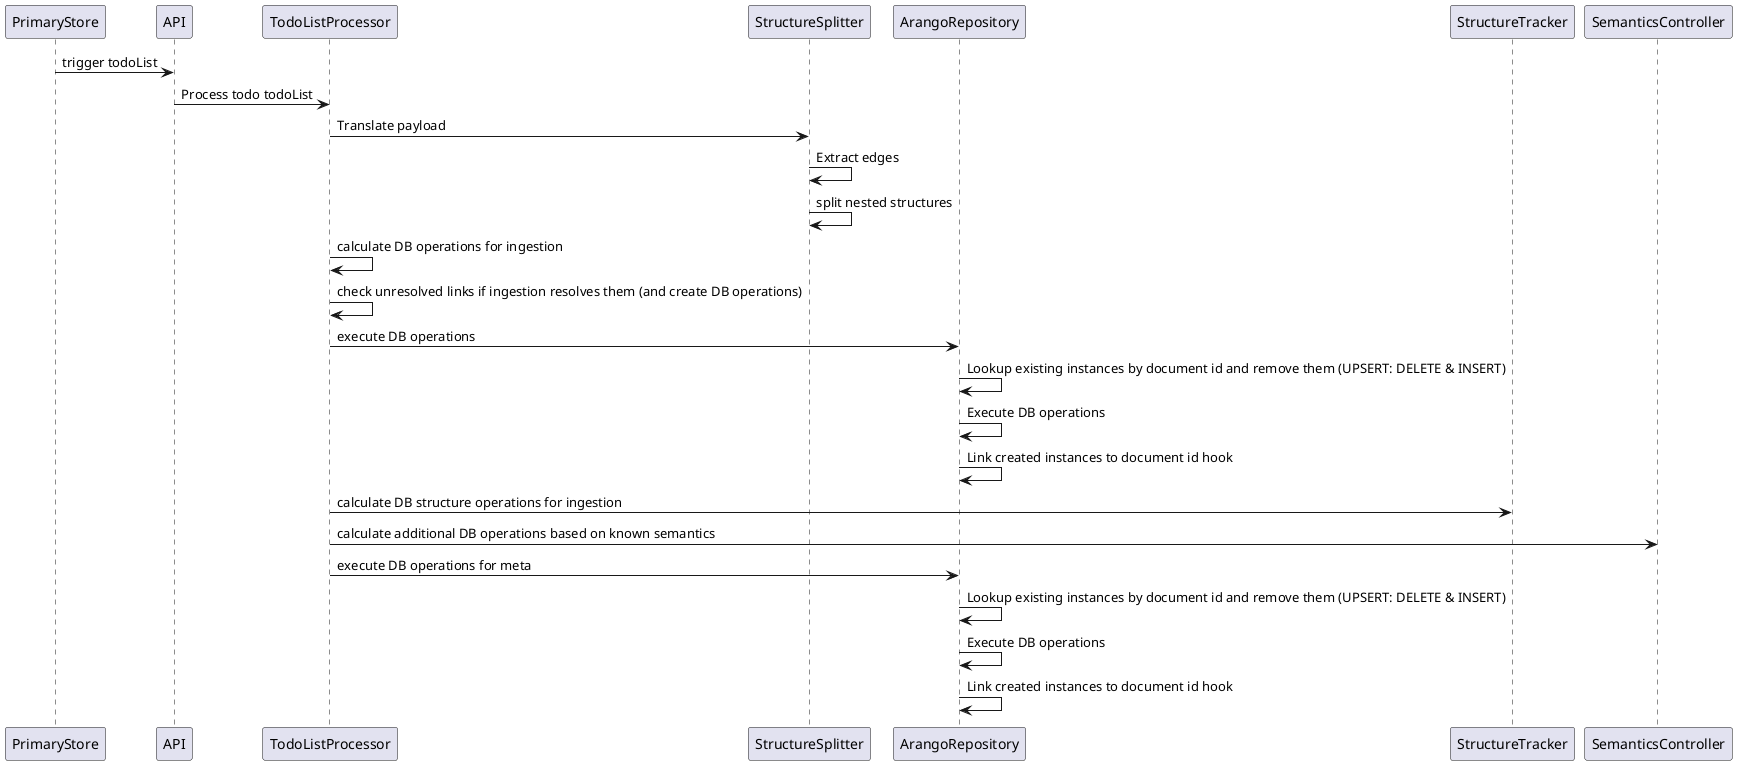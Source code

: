 @startuml
PrimaryStore -> API: trigger todoList
API -> TodoListProcessor: Process todo todoList
TodoListProcessor -> StructureSplitter: Translate payload
StructureSplitter -> StructureSplitter: Extract edges
StructureSplitter -> StructureSplitter: split nested structures
TodoListProcessor -> TodoListProcessor: calculate DB operations for ingestion
TodoListProcessor -> TodoListProcessor: check unresolved links if ingestion resolves them (and create DB operations)
TodoListProcessor -> ArangoRepository: execute DB operations
ArangoRepository -> ArangoRepository: Lookup existing instances by document id and remove them (UPSERT: DELETE & INSERT)
ArangoRepository -> ArangoRepository: Execute DB operations
ArangoRepository -> ArangoRepository: Link created instances to document id hook
TodoListProcessor -> StructureTracker: calculate DB structure operations for ingestion
TodoListProcessor -> SemanticsController: calculate additional DB operations based on known semantics
TodoListProcessor -> ArangoRepository: execute DB operations for meta
ArangoRepository -> ArangoRepository: Lookup existing instances by document id and remove them (UPSERT: DELETE & INSERT)
ArangoRepository -> ArangoRepository: Execute DB operations
ArangoRepository -> ArangoRepository: Link created instances to document id hook
@enduml